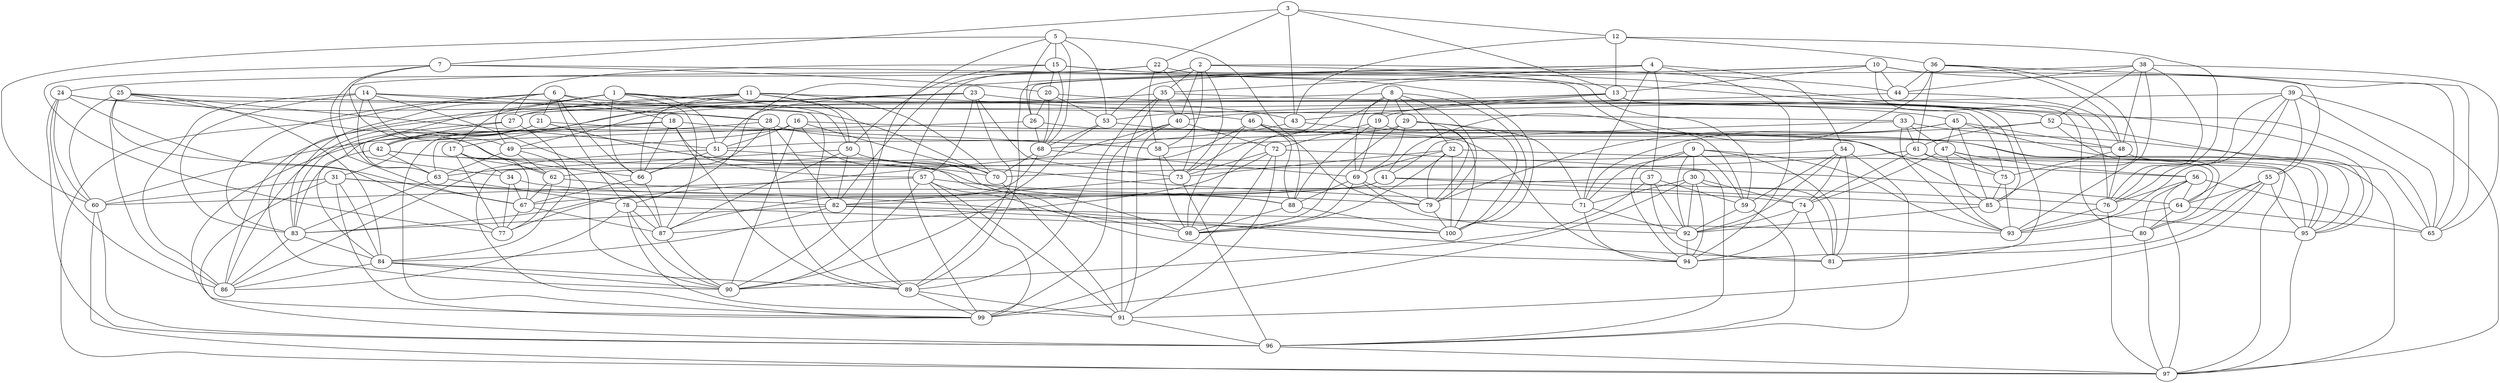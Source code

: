 graph G {
    1 -- 17 [len= 4]
    1 -- 45 [len= 4]
    1 -- 50 [len= 4]
    1 -- 51 [len= 4]
    1 -- 63 [len= 4]
    1 -- 66 [len= 4]
    1 -- 83 [len= 4]
    1 -- 87 [len= 4]
    2 -- 35 [len= 4]
    2 -- 40 [len= 4]
    2 -- 44 [len= 4]
    2 -- 58 [len= 4]
    2 -- 73 [len= 4]
    2 -- 80 [len= 4]
    2 -- 82 [len= 4]
    2 -- 99 [len= 4]
    3 -- 7 [len= 4]
    3 -- 12 [len= 4]
    3 -- 13 [len= 4]
    3 -- 22 [len= 4]
    3 -- 43 [len= 4]
    4 -- 35 [len= 4]
    4 -- 37 [len= 4]
    4 -- 54 [len= 4]
    4 -- 71 [len= 4]
    4 -- 78 [len= 4]
    4 -- 89 [len= 4]
    4 -- 94 [len= 4]
    5 -- 15 [len= 4]
    5 -- 26 [len= 4]
    5 -- 53 [len= 4]
    5 -- 60 [len= 4]
    5 -- 68 [len= 4]
    5 -- 88 [len= 4]
    5 -- 90 [len= 4]
    6 -- 18 [len= 4]
    6 -- 21 [len= 4]
    6 -- 49 [len= 4]
    6 -- 65 [len= 4]
    6 -- 66 [len= 4]
    6 -- 78 [len= 4]
    6 -- 83 [len= 4]
    6 -- 97 [len= 4]
    7 -- 20 [len= 4]
    7 -- 62 [len= 4]
    7 -- 67 [len= 4]
    7 -- 77 [len= 4]
    7 -- 100 [len= 4]
    8 -- 19 [len= 4]
    8 -- 29 [len= 4]
    8 -- 32 [len= 4]
    8 -- 49 [len= 4]
    8 -- 69 [len= 4]
    8 -- 79 [len= 4]
    8 -- 98 [len= 4]
    8 -- 100 [len= 4]
    9 -- 30 [len= 4]
    9 -- 59 [len= 4]
    9 -- 71 [len= 4]
    9 -- 81 [len= 4]
    9 -- 92 [len= 4]
    9 -- 93 [len= 4]
    9 -- 94 [len= 4]
    10 -- 13 [len= 4]
    10 -- 26 [len= 4]
    10 -- 44 [len= 4]
    10 -- 53 [len= 4]
    10 -- 55 [len= 4]
    10 -- 65 [len= 4]
    10 -- 76 [len= 4]
    11 -- 17 [len= 4]
    11 -- 27 [len= 4]
    11 -- 46 [len= 4]
    11 -- 50 [len= 4]
    11 -- 66 [len= 4]
    11 -- 70 [len= 4]
    11 -- 89 [len= 4]
    11 -- 90 [len= 4]
    12 -- 13 [len= 4]
    12 -- 36 [len= 4]
    12 -- 43 [len= 4]
    12 -- 76 [len= 4]
    13 -- 19 [len= 4]
    13 -- 27 [len= 4]
    13 -- 43 [len= 4]
    13 -- 81 [len= 4]
    13 -- 85 [len= 4]
    14 -- 28 [len= 4]
    14 -- 34 [len= 4]
    14 -- 49 [len= 4]
    14 -- 70 [len= 4]
    14 -- 83 [len= 4]
    14 -- 86 [len= 4]
    14 -- 87 [len= 4]
    15 -- 20 [len= 4]
    15 -- 27 [len= 4]
    15 -- 50 [len= 4]
    15 -- 52 [len= 4]
    15 -- 59 [len= 4]
    15 -- 68 [len= 4]
    16 -- 49 [len= 4]
    16 -- 51 [len= 4]
    16 -- 56 [len= 4]
    16 -- 70 [len= 4]
    16 -- 90 [len= 4]
    16 -- 98 [len= 4]
    16 -- 99 [len= 4]
    17 -- 34 [len= 4]
    17 -- 62 [len= 4]
    17 -- 67 [len= 4]
    17 -- 77 [len= 4]
    18 -- 31 [len= 4]
    18 -- 57 [len= 4]
    18 -- 58 [len= 4]
    18 -- 66 [len= 4]
    18 -- 89 [len= 4]
    18 -- 99 [len= 4]
    19 -- 69 [len= 4]
    19 -- 72 [len= 4]
    19 -- 88 [len= 4]
    19 -- 100 [len= 4]
    20 -- 26 [len= 4]
    20 -- 53 [len= 4]
    20 -- 68 [len= 4]
    20 -- 75 [len= 4]
    21 -- 42 [len= 4]
    21 -- 70 [len= 4]
    21 -- 84 [len= 4]
    21 -- 86 [len= 4]
    21 -- 95 [len= 4]
    21 -- 98 [len= 4]
    22 -- 24 [len= 4]
    22 -- 58 [len= 4]
    22 -- 59 [len= 4]
    22 -- 63 [len= 4]
    22 -- 73 [len= 4]
    23 -- 27 [len= 4]
    23 -- 42 [len= 4]
    23 -- 43 [len= 4]
    23 -- 51 [len= 4]
    23 -- 57 [len= 4]
    23 -- 73 [len= 4]
    23 -- 89 [len= 4]
    24 -- 28 [len= 4]
    24 -- 60 [len= 4]
    24 -- 67 [len= 4]
    24 -- 86 [len= 4]
    24 -- 89 [len= 4]
    24 -- 96 [len= 4]
    25 -- 33 [len= 4]
    25 -- 51 [len= 4]
    25 -- 60 [len= 4]
    25 -- 66 [len= 4]
    25 -- 77 [len= 4]
    25 -- 84 [len= 4]
    25 -- 86 [len= 4]
    26 -- 63 [len= 4]
    26 -- 68 [len= 4]
    26 -- 94 [len= 4]
    27 -- 42 [len= 4]
    27 -- 83 [len= 4]
    27 -- 84 [len= 4]
    28 -- 58 [len= 4]
    28 -- 60 [len= 4]
    28 -- 66 [len= 4]
    28 -- 82 [len= 4]
    28 -- 89 [len= 4]
    29 -- 51 [len= 4]
    29 -- 69 [len= 4]
    29 -- 71 [len= 4]
    29 -- 79 [len= 4]
    29 -- 98 [len= 4]
    29 -- 100 [len= 4]
    30 -- 71 [len= 4]
    30 -- 74 [len= 4]
    30 -- 81 [len= 4]
    30 -- 92 [len= 4]
    30 -- 94 [len= 4]
    30 -- 99 [len= 4]
    31 -- 60 [len= 4]
    31 -- 81 [len= 4]
    31 -- 82 [len= 4]
    31 -- 84 [len= 4]
    31 -- 96 [len= 4]
    31 -- 99 [len= 4]
    32 -- 69 [len= 4]
    32 -- 73 [len= 4]
    32 -- 79 [len= 4]
    32 -- 95 [len= 4]
    32 -- 98 [len= 4]
    32 -- 100 [len= 4]
    33 -- 41 [len= 4]
    33 -- 47 [len= 4]
    33 -- 61 [len= 4]
    33 -- 65 [len= 4]
    33 -- 93 [len= 4]
    34 -- 67 [len= 4]
    34 -- 77 [len= 4]
    34 -- 88 [len= 4]
    35 -- 40 [len= 4]
    35 -- 86 [len= 4]
    35 -- 89 [len= 4]
    35 -- 91 [len= 4]
    35 -- 95 [len= 4]
    36 -- 41 [len= 4]
    36 -- 44 [len= 4]
    36 -- 48 [len= 4]
    36 -- 61 [len= 4]
    36 -- 65 [len= 4]
    36 -- 85 [len= 4]
    37 -- 59 [len= 4]
    37 -- 81 [len= 4]
    37 -- 82 [len= 4]
    37 -- 90 [len= 4]
    37 -- 92 [len= 4]
    38 -- 44 [len= 4]
    38 -- 48 [len= 4]
    38 -- 52 [len= 4]
    38 -- 65 [len= 4]
    38 -- 73 [len= 4]
    38 -- 76 [len= 4]
    38 -- 93 [len= 4]
    39 -- 40 [len= 4]
    39 -- 55 [len= 4]
    39 -- 64 [len= 4]
    39 -- 65 [len= 4]
    39 -- 76 [len= 4]
    39 -- 93 [len= 4]
    39 -- 97 [len= 4]
    40 -- 72 [len= 4]
    40 -- 77 [len= 4]
    40 -- 91 [len= 4]
    40 -- 99 [len= 4]
    41 -- 67 [len= 4]
    41 -- 76 [len= 4]
    41 -- 83 [len= 4]
    41 -- 85 [len= 4]
    42 -- 63 [len= 4]
    42 -- 64 [len= 4]
    42 -- 83 [len= 4]
    42 -- 88 [len= 4]
    43 -- 68 [len= 4]
    43 -- 85 [len= 4]
    44 -- 48 [len= 4]
    44 -- 53 [len= 4]
    45 -- 47 [len= 4]
    45 -- 48 [len= 4]
    45 -- 71 [len= 4]
    45 -- 79 [len= 4]
    45 -- 85 [len= 4]
    45 -- 95 [len= 4]
    46 -- 48 [len= 4]
    46 -- 63 [len= 4]
    46 -- 79 [len= 4]
    46 -- 88 [len= 4]
    46 -- 98 [len= 4]
    47 -- 56 [len= 4]
    47 -- 74 [len= 4]
    47 -- 75 [len= 4]
    47 -- 93 [len= 4]
    47 -- 95 [len= 4]
    48 -- 75 [len= 4]
    48 -- 76 [len= 4]
    48 -- 97 [len= 4]
    49 -- 62 [len= 4]
    49 -- 63 [len= 4]
    49 -- 90 [len= 4]
    50 -- 70 [len= 4]
    50 -- 82 [len= 4]
    50 -- 87 [len= 4]
    50 -- 99 [len= 4]
    51 -- 66 [len= 4]
    51 -- 71 [len= 4]
    51 -- 86 [len= 4]
    52 -- 58 [len= 4]
    52 -- 61 [len= 4]
    52 -- 80 [len= 4]
    52 -- 95 [len= 4]
    53 -- 64 [len= 4]
    53 -- 68 [len= 4]
    53 -- 90 [len= 4]
    54 -- 59 [len= 4]
    54 -- 62 [len= 4]
    54 -- 74 [len= 4]
    54 -- 81 [len= 4]
    54 -- 92 [len= 4]
    54 -- 96 [len= 4]
    55 -- 64 [len= 4]
    55 -- 80 [len= 4]
    55 -- 91 [len= 4]
    55 -- 94 [len= 4]
    55 -- 95 [len= 4]
    56 -- 64 [len= 4]
    56 -- 65 [len= 4]
    56 -- 76 [len= 4]
    56 -- 80 [len= 4]
    56 -- 97 [len= 4]
    57 -- 60 [len= 4]
    57 -- 79 [len= 4]
    57 -- 90 [len= 4]
    57 -- 91 [len= 4]
    57 -- 94 [len= 4]
    57 -- 99 [len= 4]
    58 -- 73 [len= 4]
    58 -- 98 [len= 4]
    59 -- 92 [len= 4]
    59 -- 96 [len= 4]
    60 -- 96 [len= 4]
    60 -- 97 [len= 4]
    61 -- 70 [len= 4]
    61 -- 74 [len= 4]
    61 -- 75 [len= 4]
    61 -- 97 [len= 4]
    62 -- 67 [len= 4]
    62 -- 74 [len= 4]
    62 -- 77 [len= 4]
    63 -- 78 [len= 4]
    63 -- 83 [len= 4]
    64 -- 65 [len= 4]
    64 -- 80 [len= 4]
    64 -- 93 [len= 4]
    66 -- 67 [len= 4]
    66 -- 87 [len= 4]
    67 -- 77 [len= 4]
    67 -- 87 [len= 4]
    68 -- 69 [len= 4]
    68 -- 70 [len= 4]
    68 -- 87 [len= 4]
    69 -- 79 [len= 4]
    69 -- 88 [len= 4]
    69 -- 92 [len= 4]
    69 -- 98 [len= 4]
    70 -- 91 [len= 4]
    71 -- 92 [len= 4]
    71 -- 94 [len= 4]
    72 -- 73 [len= 4]
    72 -- 87 [len= 4]
    72 -- 91 [len= 4]
    72 -- 96 [len= 4]
    72 -- 99 [len= 4]
    73 -- 82 [len= 4]
    73 -- 96 [len= 4]
    74 -- 81 [len= 4]
    74 -- 92 [len= 4]
    74 -- 94 [len= 4]
    75 -- 85 [len= 4]
    75 -- 93 [len= 4]
    76 -- 93 [len= 4]
    76 -- 97 [len= 4]
    78 -- 86 [len= 4]
    78 -- 87 [len= 4]
    78 -- 90 [len= 4]
    78 -- 91 [len= 4]
    78 -- 100 [len= 4]
    79 -- 100 [len= 4]
    80 -- 81 [len= 4]
    80 -- 97 [len= 4]
    82 -- 83 [len= 4]
    82 -- 84 [len= 4]
    82 -- 93 [len= 4]
    82 -- 100 [len= 4]
    83 -- 84 [len= 4]
    83 -- 86 [len= 4]
    84 -- 86 [len= 4]
    84 -- 89 [len= 4]
    84 -- 90 [len= 4]
    85 -- 92 [len= 4]
    85 -- 95 [len= 4]
    87 -- 90 [len= 4]
    88 -- 98 [len= 4]
    88 -- 100 [len= 4]
    89 -- 91 [len= 4]
    89 -- 99 [len= 4]
    91 -- 96 [len= 4]
    92 -- 94 [len= 4]
    95 -- 97 [len= 4]
    96 -- 97 [len= 4]
}
